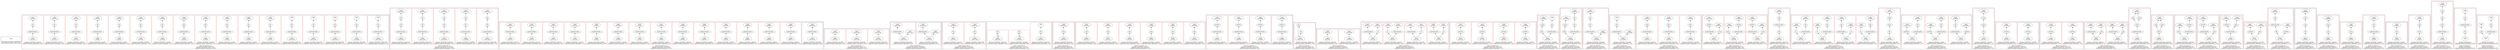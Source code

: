 strict digraph {
rankdir=BT
subgraph {
Stats [shape=plaintext]
cluster=true
label="Total loads executed: 1307048276\nTotal stores executed: 768271869"
}
subgraph {
subgraph {
"0_0_47" [label="Phi"]
"0_0_44" [label="Load\n1"]
"0_0_47" -> "0_0_44"
"0_0_48" [label="GetElementPtr"]
"0_0_48" -> "0_0_47"
{
rank=min
"0_0_49" [label="Load\n106674389"]
}
"0_0_49" -> "0_0_48"
cluster=true
label="Dynamic executions: 106674389\nCaptured memory operations: 5.1%"
}
subgraph {
"0_1_51" [label="GetElementPtr"]
"0_1_47" [label="Phi"]
"0_1_51" -> "0_1_47"
{
rank=min
"0_1_52" [label="Load\n23263898"]
}
"0_1_52" -> "0_1_51"
"0_1_44" [label="Load\n1"]
"0_1_47" -> "0_1_44"
cluster=true
label="Dynamic executions: 23263898\nCaptured memory operations: 1.1%"
color=red
}
subgraph {
{
rank=min
"0_2_61" [label="Load\n65833346"]
}
"0_2_60" [label="GetElementPtr"]
"0_2_61" -> "0_2_60"
"0_2_47" [label="Phi"]
"0_2_44" [label="Load\n1"]
"0_2_47" -> "0_2_44"
"0_2_60" -> "0_2_47"
cluster=true
label="Dynamic executions: 65833346\nCaptured memory operations: 3.1%"
color=red
}
subgraph {
"0_3_64" [label="GetElementPtr"]
"0_3_47" [label="Phi"]
"0_3_64" -> "0_3_47"
"0_3_44" [label="Load\n1"]
"0_3_47" -> "0_3_44"
{
rank=min
"0_3_65" [label="Load\n65833346"]
}
"0_3_65" -> "0_3_64"
cluster=true
label="Dynamic executions: 65833346\nCaptured memory operations: 3.1%"
color=red
}
subgraph {
{
rank=min
"0_4_68" [label="Load\n65833346"]
}
"0_4_67" [label="GetElementPtr"]
"0_4_68" -> "0_4_67"
"0_4_47" [label="Phi"]
"0_4_67" -> "0_4_47"
"0_4_44" [label="Load\n1"]
"0_4_47" -> "0_4_44"
cluster=true
label="Dynamic executions: 65833346\nCaptured memory operations: 3.1%"
color=red
}
subgraph {
"0_10_315" [label="Phi"]
"0_10_313" [label="Load\n2326391"]
"0_10_315" -> "0_10_313"
{
rank=min
"0_10_328" [label="Load\n2326391"]
}
"0_10_327" [label="GetElementPtr"]
"0_10_328" -> "0_10_327"
"0_10_327" -> "0_10_315"
cluster=true
label="Dynamic executions: 2326391\nCaptured memory operations: 0.2%"
color=red
}
subgraph {
"0_11_315" [label="Phi"]
"0_11_313" [label="Load\n2326391"]
"0_11_315" -> "0_11_313"
"0_11_332" [label="GetElementPtr"]
"0_11_332" -> "0_11_315"
{
rank=min
"0_11_333" [label="Load\n2326391"]
}
"0_11_333" -> "0_11_332"
cluster=true
label="Dynamic executions: 2326391\nCaptured memory operations: 0.2%"
color=red
}
subgraph {
"0_12_315" [label="Phi"]
"0_12_313" [label="Load\n2326391"]
"0_12_315" -> "0_12_313"
{
rank=min
"0_12_337" [label="Load\n2326391"]
}
"0_12_336" [label="GetElementPtr"]
"0_12_337" -> "0_12_336"
"0_12_336" -> "0_12_315"
cluster=true
label="Dynamic executions: 2326391\nCaptured memory operations: 0.2%"
color=red
}
subgraph {
"0_13_401" [label="GetElementPtr"]
"0_13_389" [label="Phi"]
"0_13_401" -> "0_13_389"
{
rank=min
"0_13_402" [label="Load\n2326389"]
}
"0_13_402" -> "0_13_401"
"0_13_387" [label="Load\n2326389"]
"0_13_389" -> "0_13_387"
cluster=true
label="Dynamic executions: 2326389\nCaptured memory operations: 0.2%"
color=red
}
subgraph {
{
rank=min
"0_14_407" [label="Load\n2326389"]
}
"0_14_406" [label="GetElementPtr"]
"0_14_407" -> "0_14_406"
"0_14_389" [label="Phi"]
"0_14_406" -> "0_14_389"
"0_14_387" [label="Load\n2326389"]
"0_14_389" -> "0_14_387"
cluster=true
label="Dynamic executions: 2326389\nCaptured memory operations: 0.2%"
color=red
}
subgraph {
{
rank=min
"0_15_411" [label="Load\n2326389"]
}
"0_15_410" [label="GetElementPtr"]
"0_15_411" -> "0_15_410"
"0_15_389" [label="Phi"]
"0_15_410" -> "0_15_389"
"0_15_387" [label="Load\n2326389"]
"0_15_389" -> "0_15_387"
cluster=true
label="Dynamic executions: 2326389\nCaptured memory operations: 0.2%"
color=red
}
subgraph {
"0_16_451" [label="Phi"]
"0_16_449" [label="Load\n9305560"]
"0_16_451" -> "0_16_449"
"0_16_463" [label="GetElementPtr"]
"0_16_463" -> "0_16_451"
{
rank=min
"0_16_464" [label="Load\n9305560"]
}
"0_16_464" -> "0_16_463"
cluster=true
label="Dynamic executions: 9305560\nCaptured memory operations: 0.8%"
color=red
}
subgraph {
"0_17_451" [label="Phi"]
"0_17_449" [label="Load\n9305560"]
"0_17_451" -> "0_17_449"
{
rank=min
"0_17_469" [label="Load\n828465"]
}
"0_17_468" [label="GetElementPtr"]
"0_17_469" -> "0_17_468"
"0_17_468" -> "0_17_451"
cluster=true
label="Dynamic executions: 828465\nCaptured memory operations: 0.4%"
color=red
}
subgraph {
"0_18_451" [label="Phi"]
"0_18_449" [label="Load\n9305560"]
"0_18_451" -> "0_18_449"
"0_18_472" [label="GetElementPtr"]
"0_18_472" -> "0_18_451"
{
rank=min
"0_18_473" [label="Load\n828465"]
}
"0_18_473" -> "0_18_472"
cluster=true
label="Dynamic executions: 828465\nCaptured memory operations: 0.4%"
color=red
}
subgraph {
"0_19_522" [label="Phi"]
"0_19_520" [label="Load\n9305554"]
"0_19_522" -> "0_19_520"
"0_19_534" [label="GetElementPtr"]
"0_19_534" -> "0_19_522"
{
rank=min
"0_19_535" [label="Load\n9305554"]
}
"0_19_535" -> "0_19_534"
cluster=true
label="Dynamic executions: 9305554\nCaptured memory operations: 0.8%"
color=red
}
subgraph {
"0_20_522" [label="Phi"]
"0_20_520" [label="Load\n9305554"]
"0_20_522" -> "0_20_520"
{
rank=min
"0_20_540" [label="Load\n9305554"]
}
"0_20_539" [label="GetElementPtr"]
"0_20_540" -> "0_20_539"
"0_20_539" -> "0_20_522"
cluster=true
label="Dynamic executions: 9305554\nCaptured memory operations: 0.8%"
color=red
}
subgraph {
"0_21_543" [label="GetElementPtr"]
"0_21_522" [label="Phi"]
"0_21_543" -> "0_21_522"
"0_21_520" [label="Load\n9305554"]
"0_21_522" -> "0_21_520"
{
rank=min
"0_21_544" [label="Load\n9305554"]
}
"0_21_544" -> "0_21_543"
cluster=true
label="Dynamic executions: 9305554\nCaptured memory operations: 0.8%"
color=red
}
cluster=true
label="Static occurrences: 22\nDynamic executions: 380275817\nCaptured memory operations: 21.6%"
}
subgraph {
subgraph {
"1_0_100" [label="Phi"]
"1_0_98" [label="Load\n40841043"]
"1_0_100" -> "1_0_98"
"1_0_47" [label="Phi"]
"1_0_47" -> "1_0_100"
"1_0_48" [label="GetElementPtr"]
"1_0_48" -> "1_0_47"
{
rank=min
"1_0_49" [label="Load\n106674389"]
}
"1_0_49" -> "1_0_48"
cluster=true
label="Dynamic executions: 106674389\nCaptured memory operations: 7.1%"
color=red
}
subgraph {
"1_1_51" [label="GetElementPtr"]
"1_1_47" [label="Phi"]
"1_1_51" -> "1_1_47"
"1_1_100" [label="Phi"]
"1_1_98" [label="Load\n40841043"]
"1_1_100" -> "1_1_98"
{
rank=min
"1_1_52" [label="Load\n23263898"]
}
"1_1_52" -> "1_1_51"
"1_1_47" -> "1_1_100"
cluster=true
label="Dynamic executions: 23263898\nCaptured memory operations: 3.0%"
color=red
}
subgraph {
"1_2_47" [label="Phi"]
"1_2_100" [label="Phi"]
"1_2_47" -> "1_2_100"
{
rank=min
"1_2_61" [label="Load\n65833346"]
}
"1_2_60" [label="GetElementPtr"]
"1_2_61" -> "1_2_60"
"1_2_98" [label="Load\n40841043"]
"1_2_100" -> "1_2_98"
"1_2_60" -> "1_2_47"
cluster=true
label="Dynamic executions: 65833346\nCaptured memory operations: 5.1%"
color=red
}
subgraph {
"1_3_47" [label="Phi"]
"1_3_100" [label="Phi"]
"1_3_47" -> "1_3_100"
"1_3_64" [label="GetElementPtr"]
"1_3_64" -> "1_3_47"
"1_3_98" [label="Load\n40841043"]
"1_3_100" -> "1_3_98"
{
rank=min
"1_3_65" [label="Load\n65833346"]
}
"1_3_65" -> "1_3_64"
cluster=true
label="Dynamic executions: 65833346\nCaptured memory operations: 5.1%"
color=red
}
subgraph {
"1_4_47" [label="Phi"]
"1_4_100" [label="Phi"]
"1_4_47" -> "1_4_100"
{
rank=min
"1_4_68" [label="Load\n65833346"]
}
"1_4_67" [label="GetElementPtr"]
"1_4_68" -> "1_4_67"
"1_4_98" [label="Load\n40841043"]
"1_4_100" -> "1_4_98"
"1_4_67" -> "1_4_47"
cluster=true
label="Dynamic executions: 65833346\nCaptured memory operations: 5.1%"
color=red
}
cluster=true
label="Static occurrences: 5\nDynamic executions: 327438325\nCaptured memory operations: 25.6%"
}
subgraph {
subgraph {
"2_0_87" [label="GetElementPtr"]
"2_0_86" [label="Load\n65833346"]
"2_0_87" -> "2_0_86"
{
rank=min
"2_0_88" [label="Load\n65833346"]
}
"2_0_88" -> "2_0_87"
cluster=true
label="Dynamic executions: 65833346\nCaptured memory operations: 6.3%"
}
subgraph {
"2_6_244" [label="GetElementPtr"]
"2_6_239" [label="Load\n4999918"]
"2_6_244" -> "2_6_239"
{
rank=min
"2_6_245" [label="Load\n4999918"]
}
"2_6_245" -> "2_6_244"
cluster=true
label="Dynamic executions: 4999918\nCaptured memory operations: 0.4%"
color=red
}
subgraph {
{
rank=min
"2_7_249" [label="Load\n4999918"]
}
"2_7_248" [label="GetElementPtr"]
"2_7_249" -> "2_7_248"
"2_7_239" [label="Load\n4999918"]
"2_7_248" -> "2_7_239"
cluster=true
label="Dynamic executions: 4999918\nCaptured memory operations: 0.4%"
color=red
}
subgraph {
{
rank=min
"2_8_252" [label="Load\n4999918"]
}
"2_8_251" [label="GetElementPtr"]
"2_8_252" -> "2_8_251"
"2_8_250" [label="Load\n4999918"]
"2_8_251" -> "2_8_250"
cluster=true
label="Dynamic executions: 4999918\nCaptured memory operations: 0.4%"
color=red
}
subgraph {
"2_9_263" [label="GetElementPtr"]
"2_9_258" [label="Load\n5000081"]
"2_9_263" -> "2_9_258"
{
rank=min
"2_9_264" [label="Load\n5000081"]
}
"2_9_264" -> "2_9_263"
cluster=true
label="Dynamic executions: 5000081\nCaptured memory operations: 0.4%"
color=red
}
subgraph {
"2_10_267" [label="GetElementPtr"]
"2_10_258" [label="Load\n5000081"]
"2_10_267" -> "2_10_258"
{
rank=min
"2_10_268" [label="Load\n5000081"]
}
"2_10_268" -> "2_10_267"
cluster=true
label="Dynamic executions: 5000081\nCaptured memory operations: 0.4%"
color=red
}
subgraph {
{
rank=min
"2_11_271" [label="Load\n5000081"]
}
"2_11_270" [label="GetElementPtr"]
"2_11_271" -> "2_11_270"
"2_11_269" [label="Load\n5000081"]
"2_11_270" -> "2_11_269"
cluster=true
label="Dynamic executions: 5000081\nCaptured memory operations: 0.4%"
color=red
}
subgraph {
{
rank=min
"2_12_281" [label="Load\n2326391"]
}
"2_12_280" [label="GetElementPtr"]
"2_12_281" -> "2_12_280"
"2_12_279" [label="Load\n2326391"]
"2_12_280" -> "2_12_279"
cluster=true
label="Dynamic executions: 2326391\nCaptured memory operations: 0.2%"
color=red
}
subgraph {
{
rank=min
"2_13_340" [label="Load\n2326391"]
}
"2_13_339" [label="GetElementPtr"]
"2_13_340" -> "2_13_339"
"2_13_338" [label="Load\n2326391"]
"2_13_339" -> "2_13_338"
cluster=true
label="Dynamic executions: 2326391\nCaptured memory operations: 0.2%"
color=red
}
subgraph {
{
rank=min
"2_14_414" [label="Load\n2326389"]
}
"2_14_413" [label="GetElementPtr"]
"2_14_414" -> "2_14_413"
"2_14_412" [label="Load\n2326389"]
"2_14_413" -> "2_14_412"
cluster=true
label="Dynamic executions: 2326389\nCaptured memory operations: 0.2%"
color=red
}
subgraph {
{
rank=min
"2_15_476" [label="Load\n828465"]
}
"2_15_475" [label="GetElementPtr"]
"2_15_476" -> "2_15_475"
"2_15_474" [label="Load\n828465"]
"2_15_475" -> "2_15_474"
cluster=true
label="Dynamic executions: 828465\nCaptured memory operations: 0.0%"
color=red
}
subgraph {
{
rank=min
"2_16_494" [label="Load\n11631951"]
}
"2_16_493" [label="GetElementPtr"]
"2_16_494" -> "2_16_493"
"2_16_492" [label="Load\n11631951"]
"2_16_493" -> "2_16_492"
cluster=true
label="Dynamic executions: 11631951\nCaptured memory operations: 1.1%"
color=red
}
subgraph {
"2_17_506" [label="GetElementPtr"]
"2_17_505" [label="Load\n9305554"]
"2_17_506" -> "2_17_505"
{
rank=min
"2_17_507" [label="Load\n9305554"]
}
"2_17_507" -> "2_17_506"
cluster=true
label="Dynamic executions: 9305554\nCaptured memory operations: 0.8%"
color=red
}
subgraph {
{
rank=min
"2_18_547" [label="Load\n9305554"]
}
"2_18_546" [label="GetElementPtr"]
"2_18_547" -> "2_18_546"
"2_18_545" [label="Load\n9305554"]
"2_18_546" -> "2_18_545"
cluster=true
label="Dynamic executions: 9305554\nCaptured memory operations: 0.8%"
color=red
}
subgraph {
"2_19_583" [label="GetElementPtr"]
"2_19_582" [label="Load\n9305556"]
"2_19_583" -> "2_19_582"
{
rank=min
"2_19_584" [label="Load\n9305556"]
}
"2_19_584" -> "2_19_583"
cluster=true
label="Dynamic executions: 9305556\nCaptured memory operations: 0.8%"
color=red
}
cluster=true
label="Static occurrences: 20\nDynamic executions: 143189595\nCaptured memory operations: 13.7%"
}
subgraph {
subgraph {
{
rank=min
"3_1_66" [label="Store\n65833346"]
}
"3_1_65" [label="Load\n65833346"]
"3_1_66" -> "3_1_65"
cluster=true
label="Dynamic executions: 65833346\nCaptured memory operations: 6.3%"
color=red
}
subgraph {
{
rank=min
"3_2_69" [label="Store\n65833346"]
}
"3_2_68" [label="Load\n65833346"]
"3_2_69" -> "3_2_68"
cluster=true
label="Dynamic executions: 65833346\nCaptured memory operations: 6.3%"
color=red
}
subgraph {
{
rank=min
"3_3_303" [label="Store\n9305564"]
}
"3_3_301" [label="Load\n9305564"]
"3_3_303" -> "3_3_301"
cluster=true
label="Dynamic executions: 9305564\nCaptured memory operations: 0.8%"
color=red
}
cluster=true
label="Static occurrences: 5\nDynamic executions: 140972257\nCaptured memory operations: 13.5%"
}
subgraph {
subgraph {
"4_0_92" [label="GetElementPtr"]
"4_0_91" [label="Load\n65833346"]
"4_0_92" -> "4_0_91"
{
rank=min
"4_0_93" [label="Store\n65833346"]
}
"4_0_93" -> "4_0_92"
"4_0_90" [label="Load\n65833346"]
"4_0_93" -> "4_0_90"
cluster=true
label="Dynamic executions: 65833346\nCaptured memory operations: 9.5%"
}
subgraph {
{
rank=min
"4_1_96" [label="Store\n65833346"]
}
"4_1_95" [label="GetElementPtr"]
"4_1_96" -> "4_1_95"
"4_1_94" [label="Load\n65833346"]
"4_1_96" -> "4_1_94"
"4_1_91" [label="Load\n65833346"]
"4_1_95" -> "4_1_91"
cluster=true
label="Dynamic executions: 65833346\nCaptured memory operations: 9.5%"
color=red
}
cluster=true
label="Static occurrences: 2\nDynamic executions: 131666692\nCaptured memory operations: 19.0%"
}
subgraph {
subgraph {
{
rank=min
"5_0_101" [label="Store\n106674389"]
}
"5_0_100" [label="Phi"]
"5_0_101" -> "5_0_100"
"5_0_98" [label="Load\n40841043"]
"5_0_100" -> "5_0_98"
cluster=true
label="Dynamic executions: 106674389\nCaptured memory operations: 7.1%"
color=red
}
subgraph {
"5_4_363" [label="Phi"]
"5_4_364" [label="Load\n13624893"]
"5_4_363" -> "5_4_364"
{
rank=min
"5_4_367" [label="Store\n11631951"]
}
"5_4_367" -> "5_4_363"
cluster=true
label="Dynamic executions: 11631951\nCaptured memory operations: 1.2%"
color=red
}
cluster=true
label="Static occurrences: 5\nDynamic executions: 118306340\nCaptured memory operations: 8.3%"
}
subgraph {
subgraph {
"6_0_47" [label="Phi"]
"6_0_44" [label="Load\n1"]
"6_0_47" -> "6_0_44"
{
rank=min
"6_0_98" [label="Load\n40841043"]
}
"6_0_98" -> "6_0_47"
cluster=true
label="Dynamic executions: 40841043\nCaptured memory operations: 1.9%"
color=red
}
subgraph {
{
rank=min
"6_4_364" [label="Load\n13624893"]
}
"6_4_363" [label="Phi"]
"6_4_364" -> "6_4_363"
"6_4_363" -> "6_4_364"
cluster=true
label="Dynamic executions: 13624893\nCaptured memory operations: 0.6%"
color=red
}
subgraph {
"6_6_481" [label="Phi"]
{
rank=min
"6_6_482" [label="Load\n16954190"]
}
"6_6_481" -> "6_6_482"
"6_6_482" -> "6_6_481"
cluster=true
label="Dynamic executions: 16954190\nCaptured memory operations: 0.8%"
color=red
}
cluster=true
label="Static occurrences: 8\nDynamic executions: 71420126\nCaptured memory operations: 3.4%"
}
subgraph {
subgraph {
"7_0_62" [label="SExt"]
"7_0_61" [label="Load\n65833346"]
"7_0_62" -> "7_0_61"
{
rank=min
"7_0_63" [label="Store\n65833346"]
}
"7_0_63" -> "7_0_62"
cluster=true
label="Dynamic executions: 65833346\nCaptured memory operations: 6.3%"
color=red
}
cluster=true
label="Static occurrences: 1\nDynamic executions: 65833346\nCaptured memory operations: 6.3%"
}
subgraph {
subgraph {
"8_4_218" [label="Add"]
"8_4_217" [label="Load\n10000000"]
"8_4_218" -> "8_4_217"
{
rank=min
"8_4_219" [label="Store\n10000000"]
}
"8_4_219" -> "8_4_218"
cluster=true
label="Dynamic executions: 10000000\nCaptured memory operations: 0.9%"
color=red
}
subgraph {
{
rank=min
"8_6_322" [label="Store\n2326391"]
}
"8_6_321" [label="Add"]
"8_6_322" -> "8_6_321"
"8_6_320" [label="Load\n2326391"]
"8_6_321" -> "8_6_320"
cluster=true
label="Dynamic executions: 2326391\nCaptured memory operations: 0.2%"
color=red
}
subgraph {
"8_7_395" [label="Add"]
"8_7_394" [label="Load\n2326389"]
"8_7_395" -> "8_7_394"
{
rank=min
"8_7_396" [label="Store\n2326389"]
}
"8_7_396" -> "8_7_395"
cluster=true
label="Dynamic executions: 2326389\nCaptured memory operations: 0.2%"
color=red
}
subgraph {
{
rank=min
"8_8_458" [label="Store\n9305560"]
}
"8_8_457" [label="Add"]
"8_8_458" -> "8_8_457"
"8_8_456" [label="Load\n9305560"]
"8_8_457" -> "8_8_456"
cluster=true
label="Dynamic executions: 9305560\nCaptured memory operations: 0.8%"
color=red
}
subgraph {
"8_9_528" [label="Add"]
"8_9_527" [label="Load\n9305554"]
"8_9_528" -> "8_9_527"
{
rank=min
"8_9_529" [label="Store\n9305554"]
}
"8_9_529" -> "8_9_528"
cluster=true
label="Dynamic executions: 9305554\nCaptured memory operations: 0.8%"
color=red
}
subgraph {
"8_11_580" [label="Add"]
"8_11_579" [label="Load\n9305556"]
"8_11_580" -> "8_11_579"
{
rank=min
"8_11_581" [label="Store\n9305556"]
}
"8_11_581" -> "8_11_580"
cluster=true
label="Dynamic executions: 9305556\nCaptured memory operations: 0.8%"
color=red
}
cluster=true
label="Static occurrences: 12\nDynamic executions: 42569451\nCaptured memory operations: 4.1%"
}
subgraph {
subgraph {
{
rank=min
"9_0_374" [label="Load\n20282682"]
}
"9_0_373" [label="GetElementPtr"]
"9_0_374" -> "9_0_373"
"9_0_372" [label="IntToPtr"]
"9_0_369" [label="Load\n23263900"]
"9_0_372" -> "9_0_369"
"9_0_373" -> "9_0_372"
cluster=true
label="Dynamic executions: 20282682\nCaptured memory operations: 2.0%"
}
subgraph {
"9_1_380" [label="GetElementPtr"]
"9_1_372" [label="IntToPtr"]
"9_1_380" -> "9_1_372"
{
rank=min
"9_1_381" [label="Load\n2326389"]
}
"9_1_381" -> "9_1_380"
"9_1_369" [label="Load\n23263900"]
"9_1_372" -> "9_1_369"
cluster=true
label="Dynamic executions: 2326389\nCaptured memory operations: 1.2%"
color=red
}
subgraph {
"9_2_430" [label="IntToPtr"]
"9_2_427" [label="Load\n17956293"]
"9_2_430" -> "9_2_427"
{
rank=min
"9_2_443" [label="Load\n9305560"]
}
"9_2_442" [label="GetElementPtr"]
"9_2_443" -> "9_2_442"
"9_2_442" -> "9_2_430"
cluster=true
label="Dynamic executions: 9305560\nCaptured memory operations: 1.3%"
color=red
}
subgraph {
{
rank=min
"9_3_514" [label="Load\n9305554"]
}
"9_3_513" [label="GetElementPtr"]
"9_3_514" -> "9_3_513"
"9_3_511" [label="IntToPtr"]
"9_3_513" -> "9_3_511"
"9_3_502" [label="Load\n18611108"]
"9_3_511" -> "9_3_502"
cluster=true
label="Dynamic executions: 9305554\nCaptured memory operations: 1.3%"
color=red
}
cluster=true
label="Static occurrences: 4\nDynamic executions: 41220185\nCaptured memory operations: 5.9%"
}
subgraph {
subgraph {
"10_0_47" [label="Phi"]
"10_0_100" [label="Phi"]
"10_0_47" -> "10_0_100"
{
rank=min
"10_0_98" [label="Load\n40841043"]
}
"10_0_100" -> "10_0_98"
"10_0_98" -> "10_0_47"
cluster=true
label="Dynamic executions: 40841043\nCaptured memory operations: 1.9%"
color=red
}
cluster=true
label="Static occurrences: 1\nDynamic executions: 40841043\nCaptured memory operations: 1.9%"
}
subgraph {
subgraph {
{
rank=min
"11_0_53" [label="Load\n23263898"]
}
"11_0_52" [label="Load\n23263898"]
"11_0_53" -> "11_0_52"
cluster=true
label="Dynamic executions: 23263898\nCaptured memory operations: 2.2%"
color=red
}
subgraph {
{
rank=min
"11_3_587" [label="Load\n9305556"]
}
"11_3_582" [label="Load\n9305556"]
"11_3_587" -> "11_3_582"
cluster=true
label="Dynamic executions: 9305556\nCaptured memory operations: 0.8%"
color=red
}
cluster=true
label="Static occurrences: 4\nDynamic executions: 32569455\nCaptured memory operations: 3.1%"
}
subgraph {
subgraph {
{
rank=min
"12_3_283" [label="Store\n2326391"]
}
"12_3_280" [label="GetElementPtr"]
"12_3_283" -> "12_3_280"
"12_3_282" [label="Or"]
"12_3_281" [label="Load\n2326391"]
"12_3_282" -> "12_3_281"
"12_3_283" -> "12_3_282"
"12_3_279" [label="Load\n2326391"]
"12_3_280" -> "12_3_279"
cluster=true
label="Dynamic executions: 2326391\nCaptured memory operations: 0.3%"
color=red
}
subgraph {
"12_4_493" [label="GetElementPtr"]
"12_4_492" [label="Load\n11631951"]
"12_4_493" -> "12_4_492"
{
rank=min
"12_4_496" [label="Store\n11631951"]
}
"12_4_496" -> "12_4_493"
"12_4_495" [label="Or"]
"12_4_494" [label="Load\n11631951"]
"12_4_495" -> "12_4_494"
"12_4_496" -> "12_4_495"
cluster=true
label="Dynamic executions: 11631951\nCaptured memory operations: 1.6%"
color=red
}
subgraph {
"12_5_508" [label="Or"]
"12_5_507" [label="Load\n9305554"]
"12_5_508" -> "12_5_507"
{
rank=min
"12_5_509" [label="Store\n9305554"]
}
"12_5_506" [label="GetElementPtr"]
"12_5_509" -> "12_5_506"
"12_5_505" [label="Load\n9305554"]
"12_5_506" -> "12_5_505"
"12_5_509" -> "12_5_508"
cluster=true
label="Dynamic executions: 9305554\nCaptured memory operations: 1.3%"
color=red
}
subgraph {
{
rank=min
"12_6_586" [label="Store\n9305556"]
}
"12_6_583" [label="GetElementPtr"]
"12_6_586" -> "12_6_583"
"12_6_582" [label="Load\n9305556"]
"12_6_583" -> "12_6_582"
"12_6_585" [label="Or"]
"12_6_584" [label="Load\n9305556"]
"12_6_585" -> "12_6_584"
"12_6_586" -> "12_6_585"
cluster=true
label="Dynamic executions: 9305556\nCaptured memory operations: 1.3%"
color=red
}
cluster=true
label="Static occurrences: 7\nDynamic executions: 32569453\nCaptured memory operations: 4.7%"
}
subgraph {
subgraph {
{
rank=min
"13_0_397" [label="Store\n2326389"]
}
"13_0_372" [label="IntToPtr"]
"13_0_397" -> "13_0_372"
"13_0_369" [label="Load\n23263900"]
"13_0_372" -> "13_0_369"
cluster=true
label="Dynamic executions: 2326389\nCaptured memory operations: 1.2%"
color=red
}
subgraph {
"13_2_430" [label="IntToPtr"]
"13_2_427" [label="Load\n17956293"]
"13_2_430" -> "13_2_427"
{
rank=min
"13_2_459" [label="Store\n9305560"]
}
"13_2_459" -> "13_2_430"
cluster=true
label="Dynamic executions: 9305560\nCaptured memory operations: 1.3%"
color=red
}
subgraph {
"13_3_430" [label="IntToPtr"]
"13_3_427" [label="Load\n17956293"]
"13_3_430" -> "13_3_427"
{
rank=min
"13_3_479" [label="Store\n8477095"]
}
"13_3_479" -> "13_3_430"
cluster=true
label="Dynamic executions: 8477095\nCaptured memory operations: 1.2%"
color=red
}
subgraph {
{
rank=min
"13_4_530" [label="Store\n9305554"]
}
"13_4_511" [label="IntToPtr"]
"13_4_530" -> "13_4_511"
"13_4_502" [label="Load\n18611108"]
"13_4_511" -> "13_4_502"
cluster=true
label="Dynamic executions: 9305554\nCaptured memory operations: 1.3%"
color=red
}
cluster=true
label="Static occurrences: 6\nDynamic executions: 29414598\nCaptured memory operations: 7.1%"
}
subgraph {
subgraph {
"14_0_56" [label="ZExt"]
"14_0_55" [label="ICmp"]
"14_0_56" -> "14_0_55"
"14_0_48" [label="GetElementPtr"]
"14_0_47" [label="Phi"]
"14_0_48" -> "14_0_47"
{
rank=min
"14_0_57" [label="Store\n23263898"]
}
"14_0_57" -> "14_0_48"
"14_0_53" [label="Load\n23263898"]
"14_0_55" -> "14_0_53"
"14_0_44" [label="Load\n1"]
"14_0_47" -> "14_0_44"
"14_0_57" -> "14_0_56"
cluster=true
label="Dynamic executions: 23263898\nCaptured memory operations: 2.2%"
color=red
}
cluster=true
label="Static occurrences: 1\nDynamic executions: 23263898\nCaptured memory operations: 2.2%"
}
subgraph {
subgraph {
"15_0_56" [label="ZExt"]
"15_0_55" [label="ICmp"]
"15_0_56" -> "15_0_55"
"15_0_47" [label="Phi"]
"15_0_100" [label="Phi"]
"15_0_47" -> "15_0_100"
"15_0_48" [label="GetElementPtr"]
"15_0_48" -> "15_0_47"
{
rank=min
"15_0_57" [label="Store\n23263898"]
}
"15_0_57" -> "15_0_48"
"15_0_98" [label="Load\n40841043"]
"15_0_100" -> "15_0_98"
"15_0_53" [label="Load\n23263898"]
"15_0_55" -> "15_0_53"
"15_0_57" -> "15_0_56"
cluster=true
label="Dynamic executions: 23263898\nCaptured memory operations: 4.2%"
color=red
}
cluster=true
label="Static occurrences: 1\nDynamic executions: 23263898\nCaptured memory operations: 4.2%"
}
subgraph {
subgraph {
"16_0_51" [label="GetElementPtr"]
"16_0_47" [label="Phi"]
"16_0_51" -> "16_0_47"
{
rank=min
"16_0_54" [label="Store\n23263898"]
}
"16_0_54" -> "16_0_51"
"16_0_100" [label="Phi"]
"16_0_47" -> "16_0_100"
"16_0_98" [label="Load\n40841043"]
"16_0_100" -> "16_0_98"
"16_0_53" [label="Load\n23263898"]
"16_0_54" -> "16_0_53"
cluster=true
label="Dynamic executions: 23263898\nCaptured memory operations: 4.2%"
color=red
}
cluster=true
label="Static occurrences: 1\nDynamic executions: 23263898\nCaptured memory operations: 4.2%"
}
subgraph {
subgraph {
"17_0_51" [label="GetElementPtr"]
"17_0_47" [label="Phi"]
"17_0_51" -> "17_0_47"
{
rank=min
"17_0_54" [label="Store\n23263898"]
}
"17_0_54" -> "17_0_51"
"17_0_44" [label="Load\n1"]
"17_0_47" -> "17_0_44"
"17_0_53" [label="Load\n23263898"]
"17_0_54" -> "17_0_53"
cluster=true
label="Dynamic executions: 23263898\nCaptured memory operations: 2.2%"
color=red
}
cluster=true
label="Static occurrences: 1\nDynamic executions: 23263898\nCaptured memory operations: 2.2%"
}
subgraph {
subgraph {
"18_1_386" [label="GetElementPtr"]
"18_1_385" [label="SExt"]
"18_1_386" -> "18_1_385"
{
rank=min
"18_1_387" [label="Load\n2326389"]
}
"18_1_387" -> "18_1_386"
"18_1_381" [label="Load\n2326389"]
"18_1_385" -> "18_1_381"
cluster=true
label="Dynamic executions: 2326389\nCaptured memory operations: 0.2%"
color=red
}
subgraph {
{
rank=min
"18_2_449" [label="Load\n9305560"]
}
"18_2_448" [label="GetElementPtr"]
"18_2_449" -> "18_2_448"
"18_2_447" [label="SExt"]
"18_2_443" [label="Load\n9305560"]
"18_2_447" -> "18_2_443"
"18_2_448" -> "18_2_447"
cluster=true
label="Dynamic executions: 9305560\nCaptured memory operations: 0.8%"
color=red
}
subgraph {
"18_3_519" [label="GetElementPtr"]
"18_3_518" [label="SExt"]
"18_3_519" -> "18_3_518"
{
rank=min
"18_3_520" [label="Load\n9305554"]
}
"18_3_520" -> "18_3_519"
"18_3_514" [label="Load\n9305554"]
"18_3_518" -> "18_3_514"
cluster=true
label="Dynamic executions: 9305554\nCaptured memory operations: 0.8%"
color=red
}
cluster=true
label="Static occurrences: 4\nDynamic executions: 20937503\nCaptured memory operations: 2.0%"
}
subgraph {
subgraph {
"19_0_380" [label="GetElementPtr"]
"19_0_372" [label="IntToPtr"]
"19_0_380" -> "19_0_372"
"19_0_399" [label="Trunc"]
"19_0_398" [label="Load\n2326389"]
"19_0_399" -> "19_0_398"
{
rank=min
"19_0_400" [label="Store\n2326389"]
}
"19_0_400" -> "19_0_399"
"19_0_369" [label="Load\n23263900"]
"19_0_372" -> "19_0_369"
"19_0_400" -> "19_0_380"
cluster=true
label="Dynamic executions: 2326389\nCaptured memory operations: 1.3%"
color=red
}
subgraph {
"19_1_430" [label="IntToPtr"]
"19_1_427" [label="Load\n17956293"]
"19_1_430" -> "19_1_427"
"19_1_461" [label="Trunc"]
"19_1_460" [label="Load\n9305560"]
"19_1_461" -> "19_1_460"
"19_1_442" [label="GetElementPtr"]
"19_1_442" -> "19_1_430"
{
rank=min
"19_1_462" [label="Store\n9305560"]
}
"19_1_462" -> "19_1_442"
"19_1_462" -> "19_1_461"
cluster=true
label="Dynamic executions: 9305560\nCaptured memory operations: 1.7%"
color=red
}
subgraph {
{
rank=min
"19_2_533" [label="Store\n9305554"]
}
"19_2_513" [label="GetElementPtr"]
"19_2_533" -> "19_2_513"
"19_2_532" [label="Trunc"]
"19_2_533" -> "19_2_532"
"19_2_531" [label="Load\n9305554"]
"19_2_532" -> "19_2_531"
"19_2_511" [label="IntToPtr"]
"19_2_513" -> "19_2_511"
"19_2_502" [label="Load\n18611108"]
"19_2_511" -> "19_2_502"
cluster=true
label="Dynamic executions: 9305554\nCaptured memory operations: 1.7%"
color=red
}
cluster=true
label="Static occurrences: 3\nDynamic executions: 20937503\nCaptured memory operations: 4.9%"
}
subgraph {
subgraph {
"20_3_451" [label="Phi"]
"20_3_449" [label="Load\n9305560"]
"20_3_451" -> "20_3_449"
"20_3_463" [label="GetElementPtr"]
"20_3_463" -> "20_3_451"
{
rank=min
"20_3_482" [label="Load\n16954190"]
}
"20_3_481" [label="Phi"]
"20_3_482" -> "20_3_481"
"20_3_481" -> "20_3_463"
cluster=true
label="Dynamic executions: 16954190\nCaptured memory operations: 1.2%"
color=red
}
cluster=true
label="Static occurrences: 5\nDynamic executions: 16954190\nCaptured memory operations: 1.9%"
}
subgraph {
subgraph {
{
rank=min
"21_1_335" [label="Store\n2326391"]
}
"21_1_334" [label="Or"]
"21_1_335" -> "21_1_334"
"21_1_333" [label="Load\n2326391"]
"21_1_334" -> "21_1_333"
"21_1_315" [label="Phi"]
"21_1_313" [label="Load\n2326391"]
"21_1_315" -> "21_1_313"
"21_1_332" [label="GetElementPtr"]
"21_1_332" -> "21_1_315"
"21_1_335" -> "21_1_332"
cluster=true
label="Dynamic executions: 2326391\nCaptured memory operations: 0.3%"
color=red
}
subgraph {
{
rank=min
"21_2_409" [label="Store\n2326389"]
}
"21_2_406" [label="GetElementPtr"]
"21_2_409" -> "21_2_406"
"21_2_408" [label="Or"]
"21_2_409" -> "21_2_408"
"21_2_389" [label="Phi"]
"21_2_406" -> "21_2_389"
"21_2_407" [label="Load\n2326389"]
"21_2_408" -> "21_2_407"
"21_2_387" [label="Load\n2326389"]
"21_2_389" -> "21_2_387"
cluster=true
label="Dynamic executions: 2326389\nCaptured memory operations: 0.3%"
color=red
}
subgraph {
"21_3_451" [label="Phi"]
"21_3_449" [label="Load\n9305560"]
"21_3_451" -> "21_3_449"
{
rank=min
"21_3_471" [label="Store\n828465"]
}
"21_3_470" [label="Or"]
"21_3_471" -> "21_3_470"
"21_3_468" [label="GetElementPtr"]
"21_3_468" -> "21_3_451"
"21_3_471" -> "21_3_468"
"21_3_469" [label="Load\n828465"]
"21_3_470" -> "21_3_469"
cluster=true
label="Dynamic executions: 828465\nCaptured memory operations: 0.5%"
color=red
}
subgraph {
{
rank=min
"21_4_542" [label="Store\n9305554"]
}
"21_4_541" [label="Or"]
"21_4_542" -> "21_4_541"
"21_4_540" [label="Load\n9305554"]
"21_4_541" -> "21_4_540"
"21_4_522" [label="Phi"]
"21_4_520" [label="Load\n9305554"]
"21_4_522" -> "21_4_520"
"21_4_539" [label="GetElementPtr"]
"21_4_542" -> "21_4_539"
"21_4_539" -> "21_4_522"
cluster=true
label="Dynamic executions: 9305554\nCaptured memory operations: 1.3%"
color=red
}
cluster=true
label="Static occurrences: 5\nDynamic executions: 14786799\nCaptured memory operations: 2.5%"
}
subgraph {
subgraph {
{
rank=min
"22_0_364" [label="Load\n13624893"]
}
"22_0_363" [label="Phi"]
"22_0_364" -> "22_0_363"
"22_0_359" [label="ICmp"]
"22_0_358" [label="Load\n11631951"]
"22_0_359" -> "22_0_358"
"22_0_360" [label="Select"]
"22_0_360" -> "22_0_359"
"22_0_363" -> "22_0_360"
cluster=true
label="Dynamic executions: 13624893\nCaptured memory operations: 1.2%"
color=red
}
cluster=true
label="Static occurrences: 1\nDynamic executions: 13624893\nCaptured memory operations: 1.2%"
}
subgraph {
subgraph {
"23_0_401" [label="GetElementPtr"]
"23_0_389" [label="Phi"]
"23_0_401" -> "23_0_389"
"23_0_372" [label="IntToPtr"]
"23_0_369" [label="Load\n23263900"]
"23_0_372" -> "23_0_369"
{
rank=min
"23_0_405" [label="Store\n2326389"]
}
"23_0_405" -> "23_0_372"
"23_0_387" [label="Load\n2326389"]
"23_0_389" -> "23_0_387"
"23_0_405" -> "23_0_401"
cluster=true
label="Dynamic executions: 2326389\nCaptured memory operations: 1.3%"
color=red
}
subgraph {
"23_1_430" [label="IntToPtr"]
"23_1_427" [label="Load\n17956293"]
"23_1_430" -> "23_1_427"
"23_1_451" [label="Phi"]
"23_1_449" [label="Load\n9305560"]
"23_1_451" -> "23_1_449"
{
rank=min
"23_1_467" [label="Store\n828465"]
}
"23_1_467" -> "23_1_430"
"23_1_463" [label="GetElementPtr"]
"23_1_467" -> "23_1_463"
"23_1_463" -> "23_1_451"
cluster=true
label="Dynamic executions: 828465\nCaptured memory operations: 1.3%"
color=red
}
subgraph {
"23_2_522" [label="Phi"]
"23_2_520" [label="Load\n9305554"]
"23_2_522" -> "23_2_520"
{
rank=min
"23_2_538" [label="Store\n9305554"]
}
"23_2_511" [label="IntToPtr"]
"23_2_538" -> "23_2_511"
"23_2_534" [label="GetElementPtr"]
"23_2_538" -> "23_2_534"
"23_2_534" -> "23_2_522"
"23_2_502" [label="Load\n18611108"]
"23_2_511" -> "23_2_502"
cluster=true
label="Dynamic executions: 9305554\nCaptured memory operations: 1.7%"
color=red
}
cluster=true
label="Static occurrences: 3\nDynamic executions: 12460408\nCaptured memory operations: 4.4%"
}
subgraph {
subgraph {
{
rank=min
"24_0_367" [label="Store\n11631951"]
}
"24_0_363" [label="Phi"]
"24_0_367" -> "24_0_363"
"24_0_359" [label="ICmp"]
"24_0_358" [label="Load\n11631951"]
"24_0_359" -> "24_0_358"
"24_0_360" [label="Select"]
"24_0_360" -> "24_0_359"
"24_0_363" -> "24_0_360"
cluster=true
label="Dynamic executions: 11631951\nCaptured memory operations: 1.1%"
color=red
}
cluster=true
label="Static occurrences: 1\nDynamic executions: 11631951\nCaptured memory operations: 1.1%"
}
subgraph {
subgraph {
{
rank=min
"25_0_379" [label="Store\n2326389"]
}
"25_0_378" [label="PtrToInt"]
"25_0_379" -> "25_0_378"
"25_0_377" [label="Load\n2326389"]
"25_0_378" -> "25_0_377"
cluster=true
label="Dynamic executions: 2326389\nCaptured memory operations: 0.2%"
}
subgraph {
{
rank=min
"25_1_433" [label="Store\n9305560"]
}
"25_1_432" [label="PtrToInt"]
"25_1_433" -> "25_1_432"
"25_1_431" [label="Load\n9305560"]
"25_1_432" -> "25_1_431"
cluster=true
label="Dynamic executions: 9305560\nCaptured memory operations: 0.8%"
color=red
}
cluster=true
label="Static occurrences: 2\nDynamic executions: 11631949\nCaptured memory operations: 1.1%"
}
subgraph {
subgraph {
{
rank=min
"26_0_377" [label="Load\n2326389"]
}
"26_0_372" [label="IntToPtr"]
"26_0_377" -> "26_0_372"
"26_0_369" [label="Load\n23263900"]
"26_0_372" -> "26_0_369"
cluster=true
label="Dynamic executions: 2326389\nCaptured memory operations: 1.2%"
color=red
}
subgraph {
"26_1_430" [label="IntToPtr"]
"26_1_427" [label="Load\n17956293"]
"26_1_430" -> "26_1_427"
{
rank=min
"26_1_431" [label="Load\n9305560"]
}
"26_1_431" -> "26_1_430"
cluster=true
label="Dynamic executions: 9305560\nCaptured memory operations: 1.3%"
color=red
}
cluster=true
label="Static occurrences: 2\nDynamic executions: 11631949\nCaptured memory operations: 2.5%"
}
subgraph {
subgraph {
"27_0_244" [label="GetElementPtr"]
"27_0_239" [label="Load\n4999918"]
"27_0_244" -> "27_0_239"
{
rank=min
"27_0_247" [label="Store\n4999918"]
}
"27_0_247" -> "27_0_244"
"27_0_246" [label="And"]
"27_0_247" -> "27_0_246"
"27_0_245" [label="Load\n4999918"]
"27_0_246" -> "27_0_245"
cluster=true
label="Dynamic executions: 4999918\nCaptured memory operations: 0.7%"
color=red
}
subgraph {
"27_1_263" [label="GetElementPtr"]
"27_1_258" [label="Load\n5000081"]
"27_1_263" -> "27_1_258"
{
rank=min
"27_1_266" [label="Store\n5000081"]
}
"27_1_266" -> "27_1_263"
"27_1_265" [label="And"]
"27_1_266" -> "27_1_265"
"27_1_264" [label="Load\n5000081"]
"27_1_265" -> "27_1_264"
cluster=true
label="Dynamic executions: 5000081\nCaptured memory operations: 0.7%"
color=red
}
cluster=true
label="Static occurrences: 2\nDynamic executions: 9999999\nCaptured memory operations: 1.4%"
}
subgraph {
subgraph {
"28_0_296" [label="Add"]
"28_0_295" [label="Load\n9305564"]
"28_0_296" -> "28_0_295"
"28_0_300" [label="GetElementPtr"]
"28_0_298" [label="Select"]
"28_0_300" -> "28_0_298"
"28_0_297" [label="ICmp"]
"28_0_298" -> "28_0_297"
{
rank=min
"28_0_301" [label="Load\n9305564"]
}
"28_0_301" -> "28_0_300"
"28_0_297" -> "28_0_295"
"28_0_298" -> "28_0_296"
cluster=true
label="Dynamic executions: 9305564\nCaptured memory operations: 0.8%"
color=red
}
cluster=true
label="Static occurrences: 1\nDynamic executions: 9305564\nCaptured memory operations: 0.8%"
}
subgraph {
subgraph {
"29_0_296" [label="Add"]
"29_0_295" [label="Load\n9305564"]
"29_0_296" -> "29_0_295"
"29_0_298" [label="Select"]
"29_0_297" [label="ICmp"]
"29_0_298" -> "29_0_297"
{
rank=min
"29_0_299" [label="Store\n9305564"]
}
"29_0_299" -> "29_0_298"
"29_0_297" -> "29_0_295"
"29_0_298" -> "29_0_296"
cluster=true
label="Dynamic executions: 9305564\nCaptured memory operations: 0.8%"
color=red
}
cluster=true
label="Static occurrences: 1\nDynamic executions: 9305564\nCaptured memory operations: 0.8%"
}
subgraph {
subgraph {
"30_0_430" [label="IntToPtr"]
"30_0_427" [label="Load\n17956293"]
"30_0_430" -> "30_0_427"
"30_0_437" [label="SExt"]
"30_0_436" [label="Load\n9305560"]
"30_0_437" -> "30_0_436"
{
rank=min
"30_0_439" [label="Store\n9305560"]
}
"30_0_438" [label="GetElementPtr"]
"30_0_439" -> "30_0_438"
"30_0_439" -> "30_0_437"
"30_0_438" -> "30_0_430"
cluster=true
label="Dynamic executions: 9305560\nCaptured memory operations: 1.7%"
color=red
}
cluster=true
label="Static occurrences: 1\nDynamic executions: 9305560\nCaptured memory operations: 1.7%"
}
subgraph {
subgraph {
"31_0_373" [label="GetElementPtr"]
"31_0_372" [label="IntToPtr"]
"31_0_373" -> "31_0_372"
"31_0_440" [label="Add"]
"31_0_374" [label="Load\n20282682"]
"31_0_440" -> "31_0_374"
{
rank=min
"31_0_441" [label="Store\n9305560"]
}
"31_0_441" -> "31_0_373"
"31_0_369" [label="Load\n23263900"]
"31_0_372" -> "31_0_369"
"31_0_441" -> "31_0_440"
cluster=true
label="Dynamic executions: 9305560\nCaptured memory operations: 2.5%"
color=red
}
cluster=true
label="Static occurrences: 1\nDynamic executions: 9305560\nCaptured memory operations: 2.5%"
}
subgraph {
subgraph {
"32_0_435" [label="GetElementPtr"]
"32_0_372" [label="IntToPtr"]
"32_0_435" -> "32_0_372"
{
rank=min
"32_0_436" [label="Load\n9305560"]
}
"32_0_436" -> "32_0_435"
"32_0_434" [label="SExt"]
"32_0_374" [label="Load\n20282682"]
"32_0_434" -> "32_0_374"
"32_0_369" [label="Load\n23263900"]
"32_0_372" -> "32_0_369"
"32_0_435" -> "32_0_434"
cluster=true
label="Dynamic executions: 9305560\nCaptured memory operations: 2.5%"
color=red
}
cluster=true
label="Static occurrences: 1\nDynamic executions: 9305560\nCaptured memory operations: 2.5%"
}
subgraph {
subgraph {
"33_1_430" [label="IntToPtr"]
"33_1_427" [label="Load\n17956293"]
"33_1_430" -> "33_1_427"
{
rank=min
"33_1_485" [label="Store\n8477095"]
}
"33_1_481" [label="Phi"]
"33_1_485" -> "33_1_481"
"33_1_482" [label="Load\n16954190"]
"33_1_481" -> "33_1_482"
"33_1_485" -> "33_1_430"
cluster=true
label="Dynamic executions: 8477095\nCaptured memory operations: 2.0%"
color=red
}
cluster=true
label="Static occurrences: 3\nDynamic executions: 8477095\nCaptured memory operations: 4.1%"
}
subgraph {
subgraph {
"34_1_451" [label="Phi"]
"34_1_449" [label="Load\n9305560"]
"34_1_451" -> "34_1_449"
{
rank=min
"34_1_485" [label="Store\n8477095"]
}
"34_1_481" [label="Phi"]
"34_1_485" -> "34_1_481"
"34_1_430" [label="IntToPtr"]
"34_1_427" [label="Load\n17956293"]
"34_1_430" -> "34_1_427"
"34_1_485" -> "34_1_430"
"34_1_463" [label="GetElementPtr"]
"34_1_463" -> "34_1_451"
"34_1_481" -> "34_1_463"
cluster=true
label="Dynamic executions: 8477095\nCaptured memory operations: 1.7%"
color=red
}
cluster=true
label="Static occurrences: 3\nDynamic executions: 8477095\nCaptured memory operations: 4.3%"
}
subgraph {
subgraph {
"35_0_235" [label="LShr"]
"35_0_232" [label="Load\n9999999"]
"35_0_235" -> "35_0_232"
"35_0_236" [label="And"]
"35_0_236" -> "35_0_235"
{
rank=min
"35_0_257" [label="Store\n5000081"]
}
"35_0_256" [label="Xor"]
"35_0_257" -> "35_0_256"
"35_0_256" -> "35_0_236"
cluster=true
label="Dynamic executions: 5000081\nCaptured memory operations: 0.7%"
}
cluster=true
label="Static occurrences: 1\nDynamic executions: 5000081\nCaptured memory operations: 0.7%"
}
subgraph {
subgraph {
{
rank=min
"36_0_238" [label="Store\n4999918"]
}
"36_0_236" [label="And"]
"36_0_238" -> "36_0_236"
"36_0_235" [label="LShr"]
"36_0_232" [label="Load\n9999999"]
"36_0_235" -> "36_0_232"
"36_0_236" -> "36_0_235"
cluster=true
label="Dynamic executions: 4999918\nCaptured memory operations: 0.7%"
color=red
}
cluster=true
label="Static occurrences: 1\nDynamic executions: 4999918\nCaptured memory operations: 0.7%"
}
subgraph {
subgraph {
{
rank=min
"37_1_326" [label="Store\n2326391"]
}
"37_1_325" [label="Trunc"]
"37_1_326" -> "37_1_325"
"37_1_324" [label="Load\n2326391"]
"37_1_325" -> "37_1_324"
cluster=true
label="Dynamic executions: 2326391\nCaptured memory operations: 0.2%"
color=red
}
cluster=true
label="Static occurrences: 2\nDynamic executions: 2326391\nCaptured memory operations: 0.2%"
}
subgraph {
subgraph {
"38_1_315" [label="Phi"]
"38_1_313" [label="Load\n2326391"]
"38_1_315" -> "38_1_313"
{
rank=min
"38_1_331" [label="Store\n2326391"]
}
"38_1_327" [label="GetElementPtr"]
"38_1_331" -> "38_1_327"
"38_1_327" -> "38_1_315"
cluster=true
label="Dynamic executions: 2326391\nCaptured memory operations: 0.2%"
color=red
}
cluster=true
label="Static occurrences: 2\nDynamic executions: 2326391\nCaptured memory operations: 0.2%"
}
subgraph {
subgraph {
{
rank=min
"39_0_287" [label="Store\n2326391"]
}
"39_0_286" [label="Sub"]
"39_0_287" -> "39_0_286"
"39_0_285" [label="Load\n2326391"]
"39_0_286" -> "39_0_285"
cluster=true
label="Dynamic executions: 2326391\nCaptured memory operations: 0.2%"
}
cluster=true
label="Static occurrences: 1\nDynamic executions: 2326391\nCaptured memory operations: 0.2%"
}
subgraph {
subgraph {
"40_0_288" [label="Trunc"]
"40_0_286" [label="Sub"]
"40_0_288" -> "40_0_286"
"40_0_285" [label="Load\n2326391"]
"40_0_286" -> "40_0_285"
{
rank=min
"40_0_290" [label="Store\n2326391"]
}
"40_0_290" -> "40_0_288"
cluster=true
label="Dynamic executions: 2326391\nCaptured memory operations: 0.2%"
color=red
}
cluster=true
label="Static occurrences: 1\nDynamic executions: 2326391\nCaptured memory operations: 0.2%"
}
subgraph {
subgraph {
"41_0_312" [label="GetElementPtr"]
"41_0_311" [label="AShr"]
"41_0_312" -> "41_0_311"
"41_0_310" [label="Shl"]
"41_0_286" [label="Sub"]
"41_0_310" -> "41_0_286"
"41_0_285" [label="Load\n2326391"]
"41_0_286" -> "41_0_285"
"41_0_311" -> "41_0_310"
{
rank=min
"41_0_313" [label="Load\n2326391"]
}
"41_0_313" -> "41_0_312"
cluster=true
label="Dynamic executions: 2326391\nCaptured memory operations: 0.2%"
color=red
}
cluster=true
label="Static occurrences: 1\nDynamic executions: 2326391\nCaptured memory operations: 0.2%"
}
subgraph {
subgraph {
"42_0_181" [label="GetElementPtr"]
"42_0_169" [label="Phi"]
"42_0_181" -> "42_0_169"
{
rank=min
"42_0_203" [label="Store\n0"]
}
"42_0_199" [label="Phi"]
"42_0_203" -> "42_0_199"
"42_0_167" [label="Load\n0"]
"42_0_169" -> "42_0_167"
"42_0_199" -> "42_0_181"
cluster=true
label="Dynamic executions: 0\nCaptured memory operations: 0.0%"
color=red
}
cluster=true
label="Static occurrences: 2\nDynamic executions: 0\nCaptured memory operations: 0.1%"
}
subgraph {
subgraph {
"43_0_148" [label="And"]
"43_0_147" [label="Load\n0"]
"43_0_148" -> "43_0_147"
"43_0_141" [label="Phi"]
"43_0_139" [label="Load\n0"]
"43_0_141" -> "43_0_139"
"43_0_146" [label="GetElementPtr"]
"43_0_146" -> "43_0_141"
{
rank=min
"43_0_149" [label="Store\n0"]
}
"43_0_149" -> "43_0_146"
"43_0_149" -> "43_0_148"
cluster=true
label="Dynamic executions: 0\nCaptured memory operations: 0.0%"
color=red
}
cluster=true
label="Static occurrences: 1\nDynamic executions: 0\nCaptured memory operations: 0.0%"
}
}
